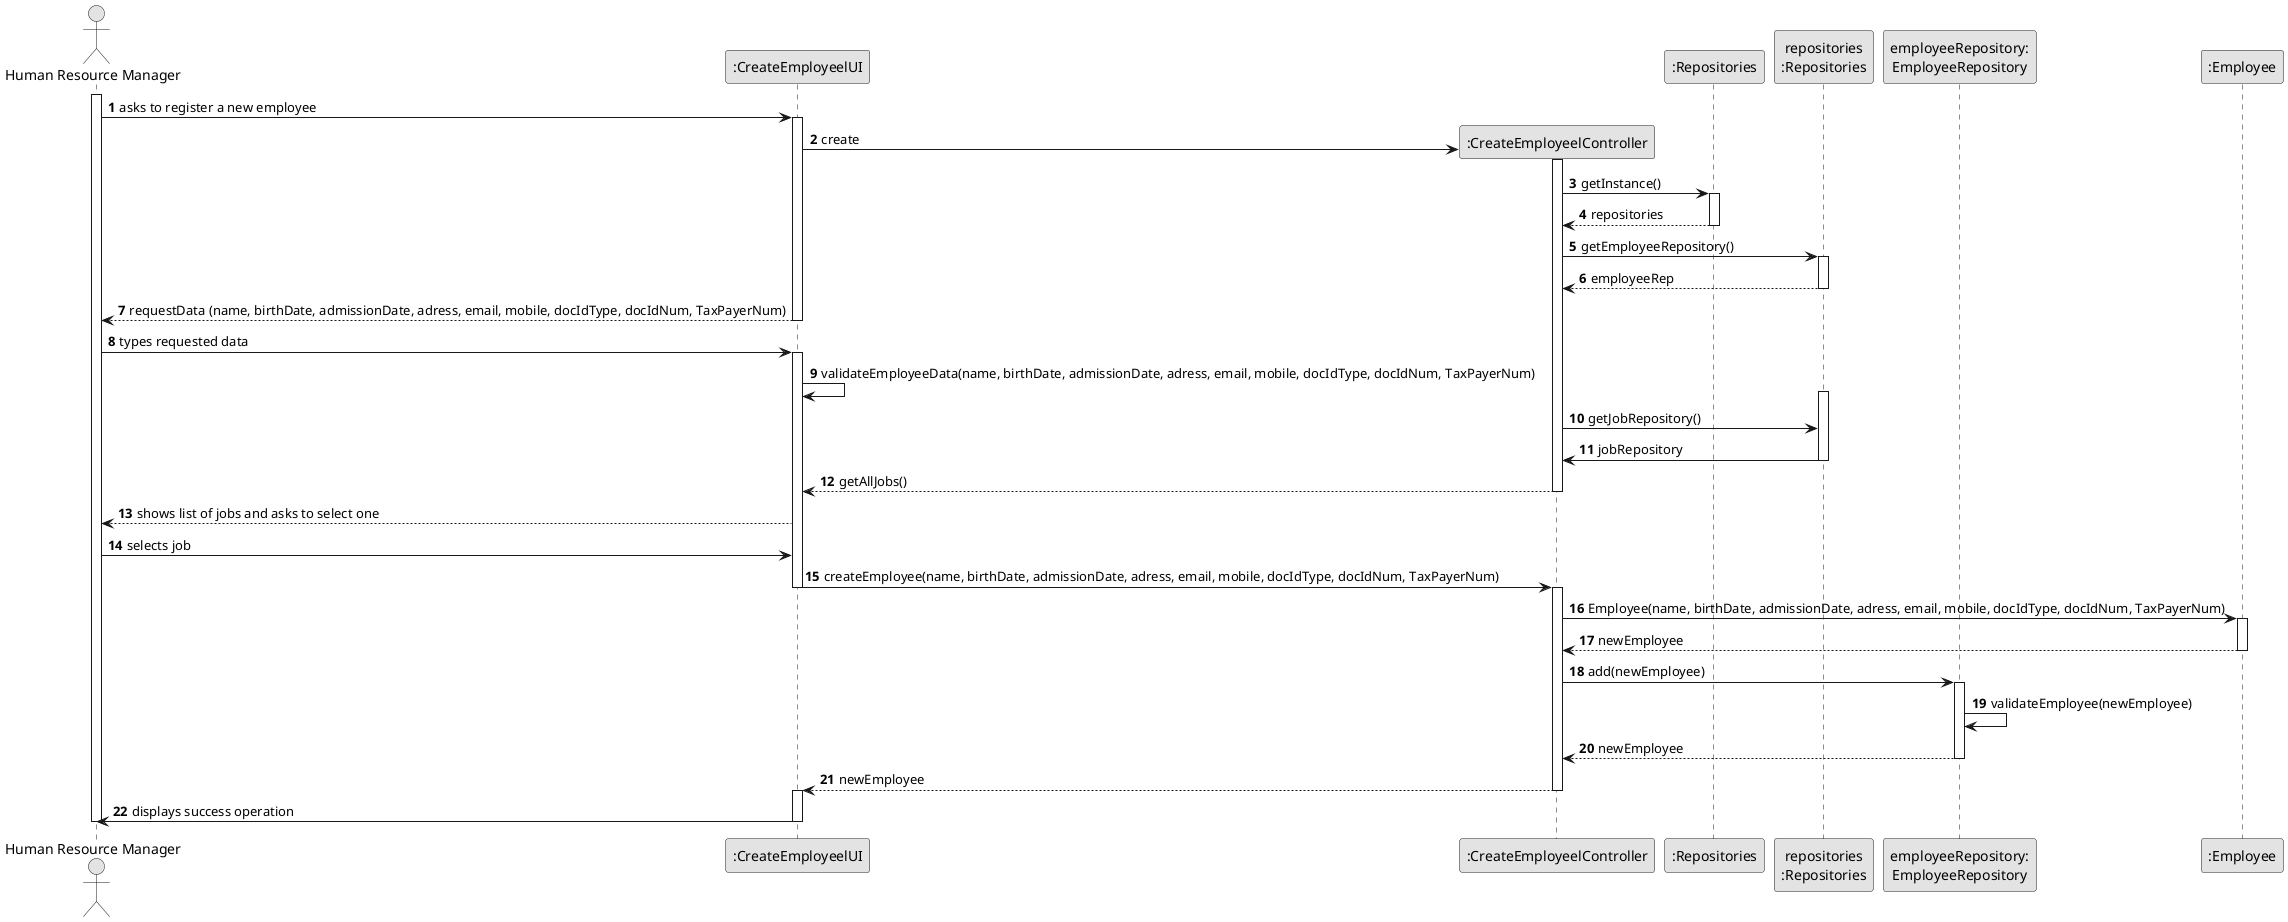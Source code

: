 @startuml
skinparam monochrome true
skinparam packageStyle rectangle
skinparam shadowing false

autonumber

'hide footbox

actor "Human Resource Manager" as HRM
participant ":CreateEmployeelUI" as UI
participant ":CreateEmployeelController" as controller
participant ":Repositories" as singleton
participant "repositories\n:Repositories" as rep
participant "employeeRepository:\nEmployeeRepository" as employeeRep
participant ":Employee" as Employee

activate HRM

        HRM -> UI : asks to register a new employee

        activate UI
            'create controller
            UI -> controller** : create

            activate controller

                controller-> singleton : getInstance()

                activate singleton

                    singleton --> controller : repositories

                deactivate singleton

                controller -> rep : getEmployeeRepository()

                activate rep


                    rep --> controller : employeeRep

                deactivate rep




            'requests the HRM to input data
            UI --> HRM : requestData (name, birthDate, admissionDate, adress, email, mobile, docIdType, docIdNum, TaxPayerNum)
        deactivate UI

        HRM -> UI : types requested data

        activate UI

            UI -> UI : validateEmployeeData(name, birthDate, admissionDate, adress, email, mobile, docIdType, docIdNum, TaxPayerNum)
        activate rep

            controller -> rep : getJobRepository()
            rep -> controller : jobRepository
        deactivate rep

            controller --> UI : getAllJobs()
            deactivate controller

            UI --> HRM : shows list of jobs and asks to select one

            HRM -> UI : selects job

           UI -> controller : createEmployee(name, birthDate, admissionDate, adress, email, mobile, docIdType, docIdNum, TaxPayerNum)
                   deactivate UI

            activate controller


                controller -> Employee : Employee(name, birthDate, admissionDate, adress, email, mobile, docIdType, docIdNum, TaxPayerNum)

                activate Employee

                Employee --> controller : newEmployee

                deactivate Employee

                controller -> employeeRep : add(newEmployee)

                activate employeeRep

                    employeeRep -> employeeRep : validateEmployee(newEmployee)


                    employeeRep --> controller : newEmployee

                deactivate employeeRep

            controller --> UI : newEmployee


        deactivate controller
activate UI
        UI -> HRM : displays success operation

    deactivate UI

deactivate HRM

@enduml